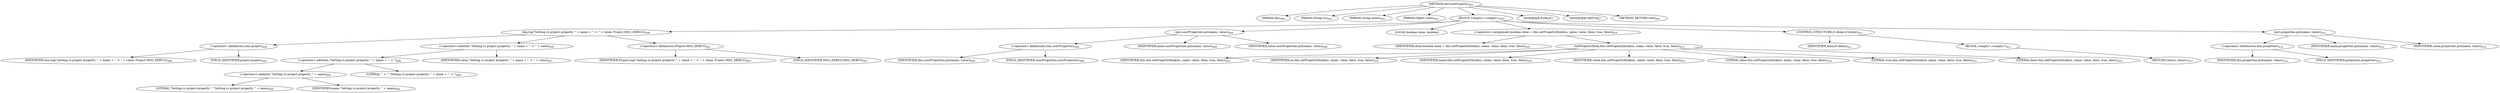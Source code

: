digraph "setUserProperty" {  
"571" [label = <(METHOD,setUserProperty)<SUB>404</SUB>> ]
"29" [label = <(PARAM,this)<SUB>404</SUB>> ]
"572" [label = <(PARAM,String ns)<SUB>404</SUB>> ]
"573" [label = <(PARAM,String name)<SUB>404</SUB>> ]
"574" [label = <(PARAM,Object value)<SUB>405</SUB>> ]
"575" [label = <(BLOCK,&lt;empty&gt;,&lt;empty&gt;)<SUB>405</SUB>> ]
"576" [label = <(log,log(&quot;Setting ro project property: &quot; + name + &quot; -&gt; &quot; + value, Project.MSG_DEBUG))<SUB>406</SUB>> ]
"577" [label = <(&lt;operator&gt;.fieldAccess,this.project)<SUB>406</SUB>> ]
"578" [label = <(IDENTIFIER,this,log(&quot;Setting ro project property: &quot; + name + &quot; -&gt; &quot; + value, Project.MSG_DEBUG))<SUB>406</SUB>> ]
"579" [label = <(FIELD_IDENTIFIER,project,project)<SUB>406</SUB>> ]
"580" [label = <(&lt;operator&gt;.addition,&quot;Setting ro project property: &quot; + name + &quot; -&gt; &quot; + value)<SUB>406</SUB>> ]
"581" [label = <(&lt;operator&gt;.addition,&quot;Setting ro project property: &quot; + name + &quot; -&gt; &quot;)<SUB>406</SUB>> ]
"582" [label = <(&lt;operator&gt;.addition,&quot;Setting ro project property: &quot; + name)<SUB>406</SUB>> ]
"583" [label = <(LITERAL,&quot;Setting ro project property: &quot;,&quot;Setting ro project property: &quot; + name)<SUB>406</SUB>> ]
"584" [label = <(IDENTIFIER,name,&quot;Setting ro project property: &quot; + name)<SUB>406</SUB>> ]
"585" [label = <(LITERAL,&quot; -&gt; &quot;,&quot;Setting ro project property: &quot; + name + &quot; -&gt; &quot;)<SUB>406</SUB>> ]
"586" [label = <(IDENTIFIER,value,&quot;Setting ro project property: &quot; + name + &quot; -&gt; &quot; + value)<SUB>407</SUB>> ]
"587" [label = <(&lt;operator&gt;.fieldAccess,Project.MSG_DEBUG)<SUB>407</SUB>> ]
"588" [label = <(IDENTIFIER,Project,log(&quot;Setting ro project property: &quot; + name + &quot; -&gt; &quot; + value, Project.MSG_DEBUG))<SUB>407</SUB>> ]
"589" [label = <(FIELD_IDENTIFIER,MSG_DEBUG,MSG_DEBUG)<SUB>407</SUB>> ]
"590" [label = <(put,userProperties.put(name, value))<SUB>408</SUB>> ]
"591" [label = <(&lt;operator&gt;.fieldAccess,this.userProperties)<SUB>408</SUB>> ]
"592" [label = <(IDENTIFIER,this,userProperties.put(name, value))<SUB>408</SUB>> ]
"593" [label = <(FIELD_IDENTIFIER,userProperties,userProperties)<SUB>408</SUB>> ]
"594" [label = <(IDENTIFIER,name,userProperties.put(name, value))<SUB>408</SUB>> ]
"595" [label = <(IDENTIFIER,value,userProperties.put(name, value))<SUB>408</SUB>> ]
"596" [label = <(LOCAL,boolean done: boolean)> ]
"597" [label = <(&lt;operator&gt;.assignment,boolean done = this.setPropertyHook(ns, name, value, false, true, false))<SUB>410</SUB>> ]
"598" [label = <(IDENTIFIER,done,boolean done = this.setPropertyHook(ns, name, value, false, true, false))<SUB>410</SUB>> ]
"599" [label = <(setPropertyHook,this.setPropertyHook(ns, name, value, false, true, false))<SUB>410</SUB>> ]
"28" [label = <(IDENTIFIER,this,this.setPropertyHook(ns, name, value, false, true, false))<SUB>410</SUB>> ]
"600" [label = <(IDENTIFIER,ns,this.setPropertyHook(ns, name, value, false, true, false))<SUB>410</SUB>> ]
"601" [label = <(IDENTIFIER,name,this.setPropertyHook(ns, name, value, false, true, false))<SUB>410</SUB>> ]
"602" [label = <(IDENTIFIER,value,this.setPropertyHook(ns, name, value, false, true, false))<SUB>410</SUB>> ]
"603" [label = <(LITERAL,false,this.setPropertyHook(ns, name, value, false, true, false))<SUB>410</SUB>> ]
"604" [label = <(LITERAL,true,this.setPropertyHook(ns, name, value, false, true, false))<SUB>410</SUB>> ]
"605" [label = <(LITERAL,false,this.setPropertyHook(ns, name, value, false, true, false))<SUB>410</SUB>> ]
"606" [label = <(CONTROL_STRUCTURE,if (done),if (done))<SUB>411</SUB>> ]
"607" [label = <(IDENTIFIER,done,if (done))<SUB>411</SUB>> ]
"608" [label = <(BLOCK,&lt;empty&gt;,&lt;empty&gt;)<SUB>411</SUB>> ]
"609" [label = <(RETURN,return;,return;)<SUB>412</SUB>> ]
"610" [label = <(put,properties.put(name, value))<SUB>414</SUB>> ]
"611" [label = <(&lt;operator&gt;.fieldAccess,this.properties)<SUB>414</SUB>> ]
"612" [label = <(IDENTIFIER,this,properties.put(name, value))<SUB>414</SUB>> ]
"613" [label = <(FIELD_IDENTIFIER,properties,properties)<SUB>414</SUB>> ]
"614" [label = <(IDENTIFIER,name,properties.put(name, value))<SUB>414</SUB>> ]
"615" [label = <(IDENTIFIER,value,properties.put(name, value))<SUB>414</SUB>> ]
"616" [label = <(MODIFIER,PUBLIC)> ]
"617" [label = <(MODIFIER,VIRTUAL)> ]
"618" [label = <(METHOD_RETURN,void)<SUB>404</SUB>> ]
  "571" -> "29" 
  "571" -> "572" 
  "571" -> "573" 
  "571" -> "574" 
  "571" -> "575" 
  "571" -> "616" 
  "571" -> "617" 
  "571" -> "618" 
  "575" -> "576" 
  "575" -> "590" 
  "575" -> "596" 
  "575" -> "597" 
  "575" -> "606" 
  "575" -> "610" 
  "576" -> "577" 
  "576" -> "580" 
  "576" -> "587" 
  "577" -> "578" 
  "577" -> "579" 
  "580" -> "581" 
  "580" -> "586" 
  "581" -> "582" 
  "581" -> "585" 
  "582" -> "583" 
  "582" -> "584" 
  "587" -> "588" 
  "587" -> "589" 
  "590" -> "591" 
  "590" -> "594" 
  "590" -> "595" 
  "591" -> "592" 
  "591" -> "593" 
  "597" -> "598" 
  "597" -> "599" 
  "599" -> "28" 
  "599" -> "600" 
  "599" -> "601" 
  "599" -> "602" 
  "599" -> "603" 
  "599" -> "604" 
  "599" -> "605" 
  "606" -> "607" 
  "606" -> "608" 
  "608" -> "609" 
  "610" -> "611" 
  "610" -> "614" 
  "610" -> "615" 
  "611" -> "612" 
  "611" -> "613" 
}
